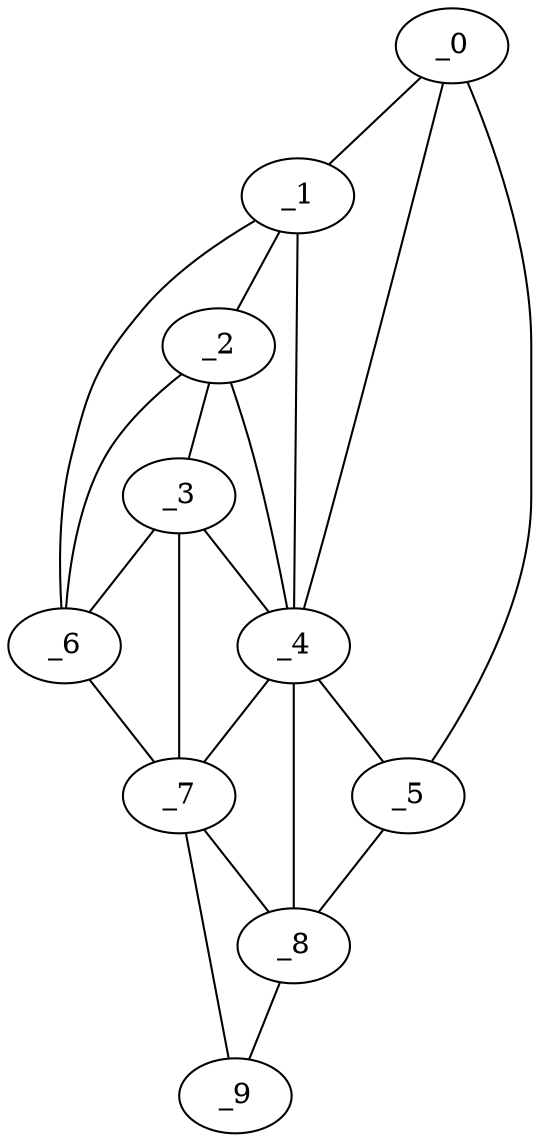 graph "obj45__195.gxl" {
	_0	 [x=15,
		y=79];
	_1	 [x=17,
		y=39];
	_0 -- _1	 [valence=1];
	_4	 [x=39,
		y=75];
	_0 -- _4	 [valence=2];
	_5	 [x=40,
		y=92];
	_0 -- _5	 [valence=1];
	_2	 [x=29,
		y=35];
	_1 -- _2	 [valence=1];
	_1 -- _4	 [valence=2];
	_6	 [x=43,
		y=16];
	_1 -- _6	 [valence=1];
	_3	 [x=39,
		y=32];
	_2 -- _3	 [valence=2];
	_2 -- _4	 [valence=2];
	_2 -- _6	 [valence=1];
	_3 -- _4	 [valence=2];
	_3 -- _6	 [valence=2];
	_7	 [x=83,
		y=9];
	_3 -- _7	 [valence=2];
	_4 -- _5	 [valence=2];
	_4 -- _7	 [valence=2];
	_8	 [x=121,
		y=114];
	_4 -- _8	 [valence=1];
	_5 -- _8	 [valence=1];
	_6 -- _7	 [valence=1];
	_7 -- _8	 [valence=2];
	_9	 [x=125,
		y=16];
	_7 -- _9	 [valence=1];
	_8 -- _9	 [valence=1];
}
